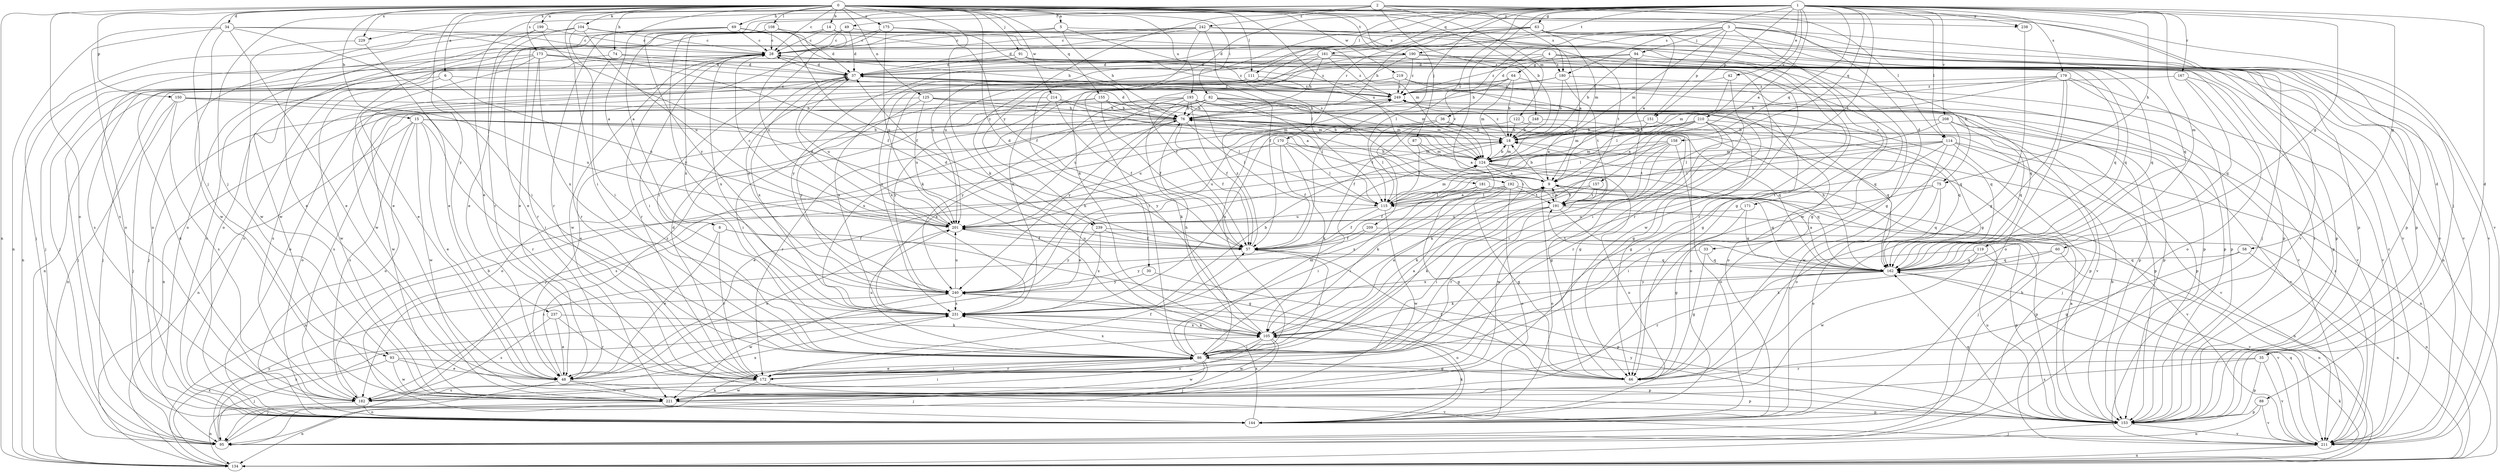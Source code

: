 strict digraph  {
0;
1;
2;
3;
4;
5;
6;
8;
9;
14;
15;
18;
28;
30;
33;
34;
35;
36;
37;
42;
48;
49;
57;
58;
60;
63;
64;
66;
69;
74;
75;
76;
82;
86;
87;
88;
91;
93;
94;
95;
104;
105;
108;
111;
114;
115;
119;
122;
124;
125;
134;
144;
150;
151;
153;
155;
157;
158;
161;
162;
167;
170;
171;
172;
173;
175;
179;
180;
181;
182;
190;
191;
192;
193;
199;
201;
208;
209;
210;
211;
214;
219;
221;
229;
231;
237;
238;
239;
240;
242;
248;
249;
0 -> 5  [label=a];
0 -> 6  [label=a];
0 -> 8  [label=a];
0 -> 14  [label=b];
0 -> 15  [label=b];
0 -> 18  [label=b];
0 -> 28  [label=c];
0 -> 30  [label=d];
0 -> 33  [label=d];
0 -> 34  [label=d];
0 -> 69  [label=h];
0 -> 74  [label=h];
0 -> 82  [label=i];
0 -> 86  [label=i];
0 -> 87  [label=j];
0 -> 88  [label=j];
0 -> 91  [label=j];
0 -> 93  [label=j];
0 -> 104  [label=k];
0 -> 105  [label=k];
0 -> 108  [label=l];
0 -> 111  [label=l];
0 -> 125  [label=n];
0 -> 134  [label=n];
0 -> 144  [label=o];
0 -> 150  [label=p];
0 -> 155  [label=q];
0 -> 173  [label=s];
0 -> 175  [label=s];
0 -> 190  [label=t];
0 -> 192  [label=u];
0 -> 193  [label=u];
0 -> 199  [label=u];
0 -> 214  [label=w];
0 -> 219  [label=w];
0 -> 229  [label=x];
0 -> 237  [label=y];
0 -> 238  [label=y];
1 -> 8  [label=a];
1 -> 9  [label=a];
1 -> 35  [label=d];
1 -> 42  [label=e];
1 -> 49  [label=f];
1 -> 57  [label=f];
1 -> 58  [label=g];
1 -> 60  [label=g];
1 -> 63  [label=g];
1 -> 75  [label=h];
1 -> 86  [label=i];
1 -> 105  [label=k];
1 -> 111  [label=l];
1 -> 114  [label=l];
1 -> 119  [label=m];
1 -> 151  [label=p];
1 -> 157  [label=q];
1 -> 158  [label=q];
1 -> 161  [label=q];
1 -> 167  [label=r];
1 -> 170  [label=r];
1 -> 179  [label=s];
1 -> 180  [label=s];
1 -> 190  [label=t];
1 -> 191  [label=t];
1 -> 208  [label=v];
1 -> 209  [label=v];
1 -> 210  [label=v];
1 -> 229  [label=x];
1 -> 238  [label=y];
1 -> 239  [label=y];
2 -> 35  [label=d];
2 -> 48  [label=e];
2 -> 93  [label=j];
2 -> 114  [label=l];
2 -> 122  [label=m];
2 -> 180  [label=s];
2 -> 211  [label=v];
2 -> 239  [label=y];
2 -> 240  [label=y];
2 -> 242  [label=z];
2 -> 248  [label=z];
3 -> 36  [label=d];
3 -> 94  [label=j];
3 -> 95  [label=j];
3 -> 115  [label=l];
3 -> 124  [label=m];
3 -> 151  [label=p];
3 -> 153  [label=p];
3 -> 162  [label=q];
3 -> 201  [label=u];
3 -> 221  [label=w];
4 -> 64  [label=g];
4 -> 75  [label=h];
4 -> 171  [label=r];
4 -> 172  [label=r];
4 -> 180  [label=s];
4 -> 231  [label=x];
4 -> 240  [label=y];
5 -> 28  [label=c];
5 -> 48  [label=e];
5 -> 76  [label=h];
5 -> 181  [label=s];
5 -> 211  [label=v];
6 -> 95  [label=j];
6 -> 201  [label=u];
6 -> 221  [label=w];
6 -> 249  [label=z];
8 -> 48  [label=e];
8 -> 57  [label=f];
8 -> 66  [label=g];
8 -> 172  [label=r];
9 -> 18  [label=b];
9 -> 76  [label=h];
9 -> 95  [label=j];
9 -> 115  [label=l];
9 -> 144  [label=o];
9 -> 191  [label=t];
14 -> 28  [label=c];
14 -> 144  [label=o];
14 -> 201  [label=u];
14 -> 211  [label=v];
15 -> 18  [label=b];
15 -> 48  [label=e];
15 -> 134  [label=n];
15 -> 144  [label=o];
15 -> 153  [label=p];
15 -> 162  [label=q];
15 -> 172  [label=r];
15 -> 182  [label=s];
15 -> 191  [label=t];
15 -> 221  [label=w];
18 -> 124  [label=m];
18 -> 201  [label=u];
18 -> 249  [label=z];
28 -> 37  [label=d];
28 -> 86  [label=i];
28 -> 144  [label=o];
28 -> 172  [label=r];
28 -> 221  [label=w];
28 -> 231  [label=x];
30 -> 153  [label=p];
30 -> 240  [label=y];
33 -> 66  [label=g];
33 -> 162  [label=q];
33 -> 240  [label=y];
34 -> 28  [label=c];
34 -> 48  [label=e];
34 -> 57  [label=f];
34 -> 86  [label=i];
34 -> 134  [label=n];
34 -> 144  [label=o];
34 -> 221  [label=w];
35 -> 153  [label=p];
35 -> 172  [label=r];
35 -> 182  [label=s];
35 -> 211  [label=v];
36 -> 18  [label=b];
36 -> 86  [label=i];
36 -> 115  [label=l];
36 -> 153  [label=p];
36 -> 201  [label=u];
37 -> 28  [label=c];
37 -> 144  [label=o];
37 -> 162  [label=q];
37 -> 201  [label=u];
37 -> 211  [label=v];
37 -> 231  [label=x];
37 -> 249  [label=z];
42 -> 86  [label=i];
42 -> 124  [label=m];
42 -> 249  [label=z];
48 -> 95  [label=j];
48 -> 211  [label=v];
48 -> 221  [label=w];
48 -> 249  [label=z];
49 -> 9  [label=a];
49 -> 28  [label=c];
49 -> 37  [label=d];
49 -> 48  [label=e];
57 -> 37  [label=d];
57 -> 86  [label=i];
57 -> 162  [label=q];
57 -> 201  [label=u];
57 -> 249  [label=z];
58 -> 66  [label=g];
58 -> 134  [label=n];
58 -> 162  [label=q];
60 -> 105  [label=k];
60 -> 134  [label=n];
60 -> 162  [label=q];
63 -> 9  [label=a];
63 -> 28  [label=c];
63 -> 37  [label=d];
63 -> 76  [label=h];
63 -> 124  [label=m];
63 -> 153  [label=p];
63 -> 201  [label=u];
63 -> 211  [label=v];
64 -> 18  [label=b];
64 -> 76  [label=h];
64 -> 95  [label=j];
64 -> 124  [label=m];
64 -> 153  [label=p];
64 -> 249  [label=z];
66 -> 57  [label=f];
69 -> 28  [label=c];
69 -> 57  [label=f];
69 -> 76  [label=h];
69 -> 124  [label=m];
69 -> 144  [label=o];
69 -> 172  [label=r];
69 -> 221  [label=w];
74 -> 37  [label=d];
74 -> 95  [label=j];
74 -> 172  [label=r];
74 -> 249  [label=z];
75 -> 86  [label=i];
75 -> 144  [label=o];
75 -> 162  [label=q];
75 -> 191  [label=t];
76 -> 18  [label=b];
76 -> 37  [label=d];
76 -> 57  [label=f];
76 -> 66  [label=g];
76 -> 115  [label=l];
76 -> 144  [label=o];
76 -> 162  [label=q];
76 -> 172  [label=r];
76 -> 231  [label=x];
82 -> 76  [label=h];
82 -> 115  [label=l];
82 -> 124  [label=m];
82 -> 153  [label=p];
82 -> 182  [label=s];
82 -> 211  [label=v];
82 -> 231  [label=x];
82 -> 240  [label=y];
86 -> 9  [label=a];
86 -> 48  [label=e];
86 -> 66  [label=g];
86 -> 95  [label=j];
86 -> 124  [label=m];
86 -> 172  [label=r];
86 -> 201  [label=u];
86 -> 221  [label=w];
86 -> 231  [label=x];
87 -> 9  [label=a];
87 -> 115  [label=l];
87 -> 124  [label=m];
88 -> 134  [label=n];
88 -> 153  [label=p];
88 -> 211  [label=v];
91 -> 37  [label=d];
91 -> 153  [label=p];
91 -> 162  [label=q];
91 -> 182  [label=s];
91 -> 221  [label=w];
91 -> 249  [label=z];
93 -> 48  [label=e];
93 -> 95  [label=j];
93 -> 153  [label=p];
93 -> 221  [label=w];
94 -> 18  [label=b];
94 -> 37  [label=d];
94 -> 153  [label=p];
94 -> 191  [label=t];
94 -> 249  [label=z];
95 -> 18  [label=b];
95 -> 105  [label=k];
95 -> 231  [label=x];
95 -> 240  [label=y];
104 -> 28  [label=c];
104 -> 48  [label=e];
104 -> 86  [label=i];
104 -> 95  [label=j];
104 -> 144  [label=o];
104 -> 201  [label=u];
104 -> 211  [label=v];
105 -> 9  [label=a];
105 -> 76  [label=h];
105 -> 86  [label=i];
105 -> 95  [label=j];
105 -> 182  [label=s];
105 -> 221  [label=w];
105 -> 231  [label=x];
108 -> 28  [label=c];
108 -> 37  [label=d];
108 -> 191  [label=t];
108 -> 231  [label=x];
108 -> 240  [label=y];
111 -> 124  [label=m];
111 -> 182  [label=s];
111 -> 231  [label=x];
111 -> 249  [label=z];
114 -> 86  [label=i];
114 -> 95  [label=j];
114 -> 105  [label=k];
114 -> 115  [label=l];
114 -> 124  [label=m];
114 -> 134  [label=n];
114 -> 144  [label=o];
114 -> 211  [label=v];
115 -> 9  [label=a];
115 -> 57  [label=f];
115 -> 124  [label=m];
115 -> 201  [label=u];
115 -> 221  [label=w];
119 -> 162  [label=q];
119 -> 211  [label=v];
119 -> 221  [label=w];
119 -> 231  [label=x];
122 -> 9  [label=a];
122 -> 18  [label=b];
122 -> 95  [label=j];
124 -> 9  [label=a];
124 -> 18  [label=b];
124 -> 105  [label=k];
124 -> 144  [label=o];
124 -> 162  [label=q];
124 -> 221  [label=w];
125 -> 76  [label=h];
125 -> 124  [label=m];
125 -> 162  [label=q];
125 -> 201  [label=u];
125 -> 221  [label=w];
125 -> 240  [label=y];
134 -> 105  [label=k];
134 -> 231  [label=x];
144 -> 28  [label=c];
144 -> 105  [label=k];
144 -> 231  [label=x];
150 -> 76  [label=h];
150 -> 86  [label=i];
150 -> 95  [label=j];
150 -> 134  [label=n];
150 -> 182  [label=s];
150 -> 201  [label=u];
151 -> 18  [label=b];
151 -> 124  [label=m];
151 -> 162  [label=q];
153 -> 9  [label=a];
153 -> 18  [label=b];
153 -> 28  [label=c];
153 -> 95  [label=j];
153 -> 162  [label=q];
153 -> 201  [label=u];
153 -> 211  [label=v];
153 -> 240  [label=y];
155 -> 48  [label=e];
155 -> 57  [label=f];
155 -> 76  [label=h];
155 -> 124  [label=m];
155 -> 144  [label=o];
155 -> 162  [label=q];
157 -> 105  [label=k];
157 -> 115  [label=l];
157 -> 172  [label=r];
157 -> 191  [label=t];
158 -> 48  [label=e];
158 -> 66  [label=g];
158 -> 124  [label=m];
158 -> 144  [label=o];
158 -> 182  [label=s];
158 -> 191  [label=t];
161 -> 37  [label=d];
161 -> 66  [label=g];
161 -> 76  [label=h];
161 -> 134  [label=n];
161 -> 231  [label=x];
161 -> 240  [label=y];
161 -> 249  [label=z];
162 -> 9  [label=a];
162 -> 76  [label=h];
162 -> 105  [label=k];
162 -> 172  [label=r];
162 -> 191  [label=t];
162 -> 211  [label=v];
162 -> 240  [label=y];
167 -> 144  [label=o];
167 -> 153  [label=p];
167 -> 162  [label=q];
167 -> 249  [label=z];
170 -> 48  [label=e];
170 -> 57  [label=f];
170 -> 105  [label=k];
170 -> 115  [label=l];
170 -> 124  [label=m];
171 -> 66  [label=g];
171 -> 162  [label=q];
171 -> 201  [label=u];
172 -> 37  [label=d];
172 -> 57  [label=f];
172 -> 86  [label=i];
172 -> 153  [label=p];
172 -> 182  [label=s];
172 -> 221  [label=w];
173 -> 37  [label=d];
173 -> 48  [label=e];
173 -> 95  [label=j];
173 -> 134  [label=n];
173 -> 162  [label=q];
173 -> 172  [label=r];
173 -> 231  [label=x];
173 -> 249  [label=z];
175 -> 28  [label=c];
175 -> 57  [label=f];
175 -> 66  [label=g];
175 -> 86  [label=i];
175 -> 115  [label=l];
175 -> 201  [label=u];
179 -> 18  [label=b];
179 -> 66  [label=g];
179 -> 115  [label=l];
179 -> 144  [label=o];
179 -> 153  [label=p];
179 -> 211  [label=v];
179 -> 249  [label=z];
180 -> 18  [label=b];
180 -> 191  [label=t];
180 -> 211  [label=v];
180 -> 231  [label=x];
180 -> 249  [label=z];
181 -> 66  [label=g];
181 -> 86  [label=i];
181 -> 115  [label=l];
181 -> 211  [label=v];
182 -> 18  [label=b];
182 -> 37  [label=d];
182 -> 86  [label=i];
182 -> 134  [label=n];
182 -> 144  [label=o];
182 -> 231  [label=x];
190 -> 37  [label=d];
190 -> 57  [label=f];
190 -> 86  [label=i];
190 -> 162  [label=q];
190 -> 172  [label=r];
190 -> 221  [label=w];
190 -> 249  [label=z];
191 -> 9  [label=a];
191 -> 86  [label=i];
191 -> 105  [label=k];
191 -> 134  [label=n];
191 -> 153  [label=p];
191 -> 201  [label=u];
192 -> 57  [label=f];
192 -> 66  [label=g];
192 -> 86  [label=i];
192 -> 134  [label=n];
192 -> 144  [label=o];
192 -> 162  [label=q];
192 -> 191  [label=t];
192 -> 231  [label=x];
193 -> 57  [label=f];
193 -> 66  [label=g];
193 -> 76  [label=h];
193 -> 105  [label=k];
193 -> 115  [label=l];
193 -> 124  [label=m];
193 -> 134  [label=n];
193 -> 153  [label=p];
193 -> 162  [label=q];
193 -> 201  [label=u];
193 -> 240  [label=y];
199 -> 28  [label=c];
199 -> 48  [label=e];
199 -> 105  [label=k];
199 -> 172  [label=r];
201 -> 28  [label=c];
201 -> 37  [label=d];
201 -> 48  [label=e];
201 -> 57  [label=f];
208 -> 18  [label=b];
208 -> 115  [label=l];
208 -> 162  [label=q];
208 -> 211  [label=v];
208 -> 221  [label=w];
209 -> 57  [label=f];
209 -> 134  [label=n];
209 -> 182  [label=s];
210 -> 9  [label=a];
210 -> 18  [label=b];
210 -> 66  [label=g];
210 -> 86  [label=i];
210 -> 115  [label=l];
210 -> 153  [label=p];
210 -> 172  [label=r];
210 -> 231  [label=x];
210 -> 240  [label=y];
211 -> 28  [label=c];
211 -> 134  [label=n];
211 -> 162  [label=q];
211 -> 249  [label=z];
214 -> 9  [label=a];
214 -> 57  [label=f];
214 -> 76  [label=h];
214 -> 86  [label=i];
214 -> 240  [label=y];
219 -> 66  [label=g];
219 -> 95  [label=j];
219 -> 134  [label=n];
219 -> 153  [label=p];
219 -> 249  [label=z];
221 -> 134  [label=n];
221 -> 153  [label=p];
229 -> 48  [label=e];
229 -> 221  [label=w];
231 -> 18  [label=b];
231 -> 105  [label=k];
237 -> 48  [label=e];
237 -> 105  [label=k];
237 -> 172  [label=r];
237 -> 182  [label=s];
238 -> 66  [label=g];
239 -> 57  [label=f];
239 -> 153  [label=p];
239 -> 231  [label=x];
239 -> 240  [label=y];
240 -> 76  [label=h];
240 -> 144  [label=o];
240 -> 201  [label=u];
240 -> 221  [label=w];
240 -> 231  [label=x];
242 -> 28  [label=c];
242 -> 37  [label=d];
242 -> 48  [label=e];
242 -> 57  [label=f];
242 -> 66  [label=g];
242 -> 86  [label=i];
242 -> 153  [label=p];
242 -> 182  [label=s];
242 -> 211  [label=v];
248 -> 18  [label=b];
248 -> 57  [label=f];
248 -> 144  [label=o];
249 -> 76  [label=h];
249 -> 144  [label=o];
}
